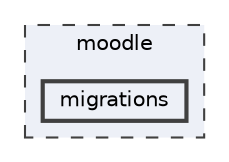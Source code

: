 digraph "moodle/migrations"
{
 // INTERACTIVE_SVG=YES
 // LATEX_PDF_SIZE
  bgcolor="transparent";
  edge [fontname=Helvetica,fontsize=10,labelfontname=Helvetica,labelfontsize=10];
  node [fontname=Helvetica,fontsize=10,shape=box,height=0.2,width=0.4];
  compound=true
  subgraph clusterdir_d129500090a3ebdb585463ac4919f51e {
    graph [ bgcolor="#edf0f7", pencolor="grey25", label="moodle", fontname=Helvetica,fontsize=10 style="filled,dashed", URL="dir_d129500090a3ebdb585463ac4919f51e.html",tooltip=""]
  dir_87110fc01ab8f006ec2113d80cbe0afe [label="migrations", fillcolor="#edf0f7", color="grey25", style="filled,bold", URL="dir_87110fc01ab8f006ec2113d80cbe0afe.html",tooltip=""];
  }
}
